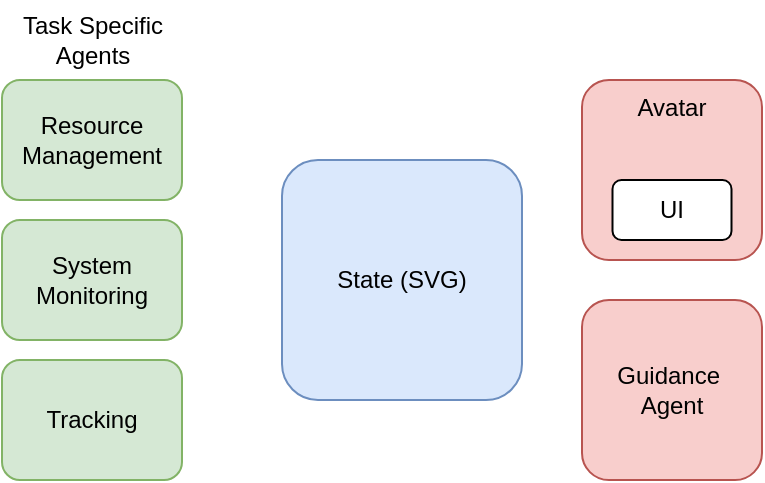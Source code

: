 <mxfile version="24.4.6" type="device">
  <diagram name="Page-1" id="IwJvzvUXdS9PoyesCQaG">
    <mxGraphModel dx="600" dy="355" grid="1" gridSize="10" guides="1" tooltips="1" connect="1" arrows="1" fold="1" page="1" pageScale="1" pageWidth="827" pageHeight="1169" math="0" shadow="0">
      <root>
        <mxCell id="0" />
        <mxCell id="1" parent="0" />
        <mxCell id="3eFl4KUX2gc5b1KYm5h8-2" value="State (SVG)" style="rounded=1;whiteSpace=wrap;html=1;fillColor=#dae8fc;strokeColor=#6c8ebf;" vertex="1" parent="1">
          <mxGeometry x="250" y="150" width="120" height="120" as="geometry" />
        </mxCell>
        <mxCell id="3eFl4KUX2gc5b1KYm5h8-3" value="&lt;div&gt;&lt;span style=&quot;background-color: initial;&quot;&gt;Resource Management&lt;/span&gt;&lt;br&gt;&lt;/div&gt;" style="rounded=1;whiteSpace=wrap;html=1;fillColor=#d5e8d4;strokeColor=#82b366;" vertex="1" parent="1">
          <mxGeometry x="110" y="110" width="90" height="60" as="geometry" />
        </mxCell>
        <mxCell id="3eFl4KUX2gc5b1KYm5h8-4" value="Tracking" style="rounded=1;whiteSpace=wrap;html=1;fillColor=#d5e8d4;strokeColor=#82b366;" vertex="1" parent="1">
          <mxGeometry x="110" y="250" width="90" height="60" as="geometry" />
        </mxCell>
        <mxCell id="3eFl4KUX2gc5b1KYm5h8-5" value="System Monitoring" style="rounded=1;whiteSpace=wrap;html=1;fillColor=#d5e8d4;strokeColor=#82b366;" vertex="1" parent="1">
          <mxGeometry x="110" y="180" width="90" height="60" as="geometry" />
        </mxCell>
        <mxCell id="3eFl4KUX2gc5b1KYm5h8-7" value="Guidance&amp;nbsp;&lt;div&gt;Agent&lt;/div&gt;" style="rounded=1;whiteSpace=wrap;html=1;fillColor=#f8cecc;strokeColor=#b85450;" vertex="1" parent="1">
          <mxGeometry x="400" y="220" width="90" height="90" as="geometry" />
        </mxCell>
        <mxCell id="3eFl4KUX2gc5b1KYm5h8-9" value="" style="group" vertex="1" connectable="0" parent="1">
          <mxGeometry x="400" y="110" width="90" height="90" as="geometry" />
        </mxCell>
        <mxCell id="3eFl4KUX2gc5b1KYm5h8-6" value="Avatar" style="rounded=1;whiteSpace=wrap;html=1;fillColor=#f8cecc;strokeColor=#b85450;verticalAlign=top;" vertex="1" parent="3eFl4KUX2gc5b1KYm5h8-9">
          <mxGeometry width="90" height="90" as="geometry" />
        </mxCell>
        <mxCell id="3eFl4KUX2gc5b1KYm5h8-8" value="UI" style="rounded=1;whiteSpace=wrap;html=1;" vertex="1" parent="3eFl4KUX2gc5b1KYm5h8-9">
          <mxGeometry x="15.25" y="50" width="59.5" height="30" as="geometry" />
        </mxCell>
        <mxCell id="3eFl4KUX2gc5b1KYm5h8-10" value="Task Specific Agents" style="rounded=1;whiteSpace=wrap;html=1;fillColor=none;strokeColor=none;" vertex="1" parent="1">
          <mxGeometry x="112.5" y="70" width="85" height="40" as="geometry" />
        </mxCell>
      </root>
    </mxGraphModel>
  </diagram>
</mxfile>
